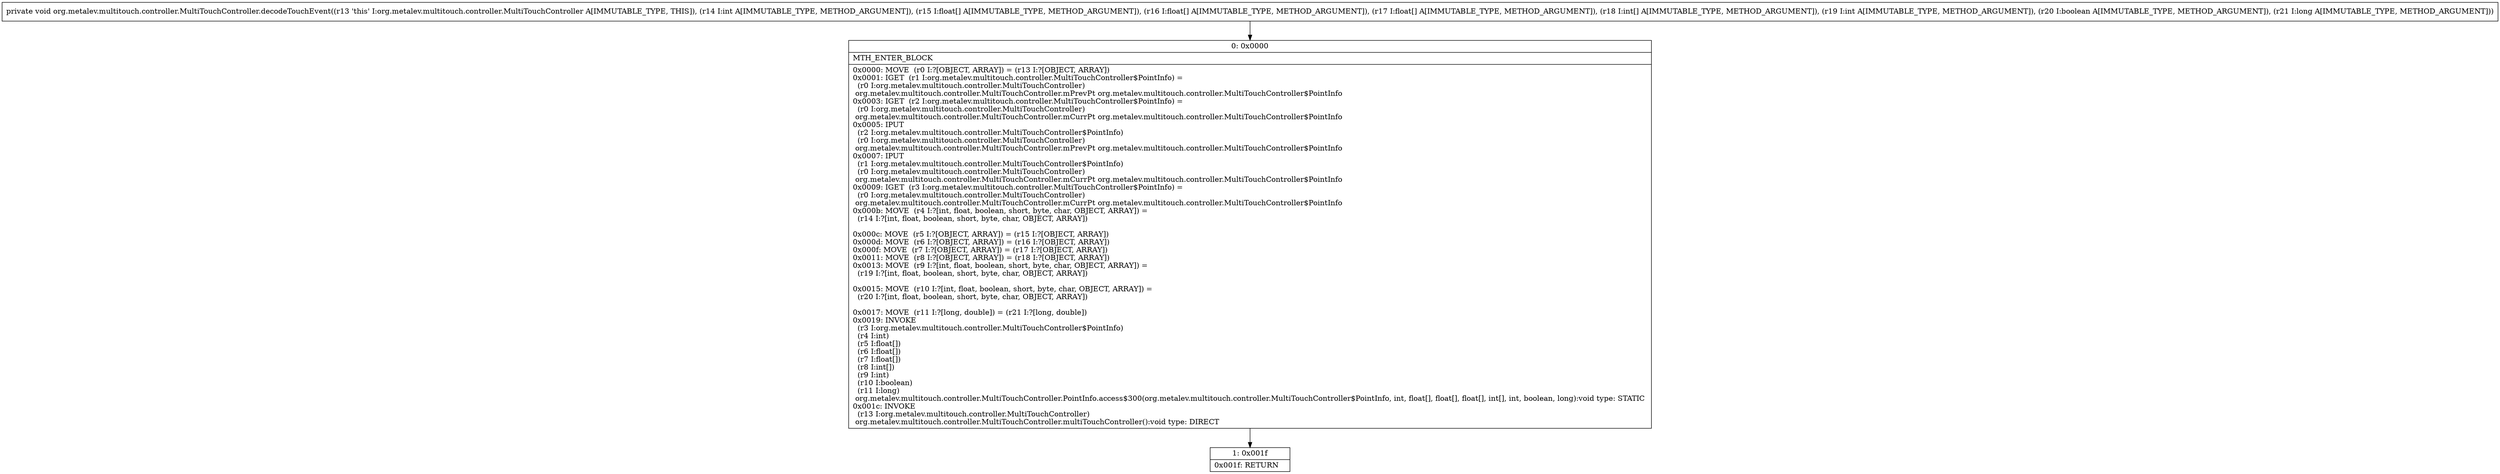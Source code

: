 digraph "CFG fororg.metalev.multitouch.controller.MultiTouchController.decodeTouchEvent(I[F[F[F[IIZJ)V" {
Node_0 [shape=record,label="{0\:\ 0x0000|MTH_ENTER_BLOCK\l|0x0000: MOVE  (r0 I:?[OBJECT, ARRAY]) = (r13 I:?[OBJECT, ARRAY]) \l0x0001: IGET  (r1 I:org.metalev.multitouch.controller.MultiTouchController$PointInfo) = \l  (r0 I:org.metalev.multitouch.controller.MultiTouchController)\l org.metalev.multitouch.controller.MultiTouchController.mPrevPt org.metalev.multitouch.controller.MultiTouchController$PointInfo \l0x0003: IGET  (r2 I:org.metalev.multitouch.controller.MultiTouchController$PointInfo) = \l  (r0 I:org.metalev.multitouch.controller.MultiTouchController)\l org.metalev.multitouch.controller.MultiTouchController.mCurrPt org.metalev.multitouch.controller.MultiTouchController$PointInfo \l0x0005: IPUT  \l  (r2 I:org.metalev.multitouch.controller.MultiTouchController$PointInfo)\l  (r0 I:org.metalev.multitouch.controller.MultiTouchController)\l org.metalev.multitouch.controller.MultiTouchController.mPrevPt org.metalev.multitouch.controller.MultiTouchController$PointInfo \l0x0007: IPUT  \l  (r1 I:org.metalev.multitouch.controller.MultiTouchController$PointInfo)\l  (r0 I:org.metalev.multitouch.controller.MultiTouchController)\l org.metalev.multitouch.controller.MultiTouchController.mCurrPt org.metalev.multitouch.controller.MultiTouchController$PointInfo \l0x0009: IGET  (r3 I:org.metalev.multitouch.controller.MultiTouchController$PointInfo) = \l  (r0 I:org.metalev.multitouch.controller.MultiTouchController)\l org.metalev.multitouch.controller.MultiTouchController.mCurrPt org.metalev.multitouch.controller.MultiTouchController$PointInfo \l0x000b: MOVE  (r4 I:?[int, float, boolean, short, byte, char, OBJECT, ARRAY]) = \l  (r14 I:?[int, float, boolean, short, byte, char, OBJECT, ARRAY])\l \l0x000c: MOVE  (r5 I:?[OBJECT, ARRAY]) = (r15 I:?[OBJECT, ARRAY]) \l0x000d: MOVE  (r6 I:?[OBJECT, ARRAY]) = (r16 I:?[OBJECT, ARRAY]) \l0x000f: MOVE  (r7 I:?[OBJECT, ARRAY]) = (r17 I:?[OBJECT, ARRAY]) \l0x0011: MOVE  (r8 I:?[OBJECT, ARRAY]) = (r18 I:?[OBJECT, ARRAY]) \l0x0013: MOVE  (r9 I:?[int, float, boolean, short, byte, char, OBJECT, ARRAY]) = \l  (r19 I:?[int, float, boolean, short, byte, char, OBJECT, ARRAY])\l \l0x0015: MOVE  (r10 I:?[int, float, boolean, short, byte, char, OBJECT, ARRAY]) = \l  (r20 I:?[int, float, boolean, short, byte, char, OBJECT, ARRAY])\l \l0x0017: MOVE  (r11 I:?[long, double]) = (r21 I:?[long, double]) \l0x0019: INVOKE  \l  (r3 I:org.metalev.multitouch.controller.MultiTouchController$PointInfo)\l  (r4 I:int)\l  (r5 I:float[])\l  (r6 I:float[])\l  (r7 I:float[])\l  (r8 I:int[])\l  (r9 I:int)\l  (r10 I:boolean)\l  (r11 I:long)\l org.metalev.multitouch.controller.MultiTouchController.PointInfo.access$300(org.metalev.multitouch.controller.MultiTouchController$PointInfo, int, float[], float[], float[], int[], int, boolean, long):void type: STATIC \l0x001c: INVOKE  \l  (r13 I:org.metalev.multitouch.controller.MultiTouchController)\l org.metalev.multitouch.controller.MultiTouchController.multiTouchController():void type: DIRECT \l}"];
Node_1 [shape=record,label="{1\:\ 0x001f|0x001f: RETURN   \l}"];
MethodNode[shape=record,label="{private void org.metalev.multitouch.controller.MultiTouchController.decodeTouchEvent((r13 'this' I:org.metalev.multitouch.controller.MultiTouchController A[IMMUTABLE_TYPE, THIS]), (r14 I:int A[IMMUTABLE_TYPE, METHOD_ARGUMENT]), (r15 I:float[] A[IMMUTABLE_TYPE, METHOD_ARGUMENT]), (r16 I:float[] A[IMMUTABLE_TYPE, METHOD_ARGUMENT]), (r17 I:float[] A[IMMUTABLE_TYPE, METHOD_ARGUMENT]), (r18 I:int[] A[IMMUTABLE_TYPE, METHOD_ARGUMENT]), (r19 I:int A[IMMUTABLE_TYPE, METHOD_ARGUMENT]), (r20 I:boolean A[IMMUTABLE_TYPE, METHOD_ARGUMENT]), (r21 I:long A[IMMUTABLE_TYPE, METHOD_ARGUMENT])) }"];
MethodNode -> Node_0;
Node_0 -> Node_1;
}

